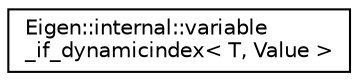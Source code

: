 digraph "Graphical Class Hierarchy"
{
  edge [fontname="Helvetica",fontsize="10",labelfontname="Helvetica",labelfontsize="10"];
  node [fontname="Helvetica",fontsize="10",shape=record];
  rankdir="LR";
  Node1 [label="Eigen::internal::variable\l_if_dynamicindex\< T, Value \>",height=0.2,width=0.4,color="black", fillcolor="white", style="filled",URL="$class_eigen_1_1internal_1_1variable__if__dynamicindex.html"];
}

